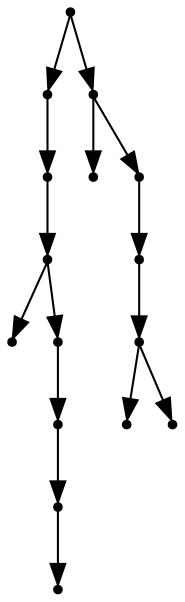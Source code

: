 digraph {
  15 [shape=point];
  7 [shape=point];
  6 [shape=point];
  5 [shape=point];
  0 [shape=point];
  4 [shape=point];
  3 [shape=point];
  2 [shape=point];
  1 [shape=point];
  14 [shape=point];
  8 [shape=point];
  13 [shape=point];
  12 [shape=point];
  11 [shape=point];
  9 [shape=point];
  10 [shape=point];
15 -> 7;
7 -> 6;
6 -> 5;
5 -> 0;
5 -> 4;
4 -> 3;
3 -> 2;
2 -> 1;
15 -> 14;
14 -> 8;
14 -> 13;
13 -> 12;
12 -> 11;
11 -> 9;
11 -> 10;
}
